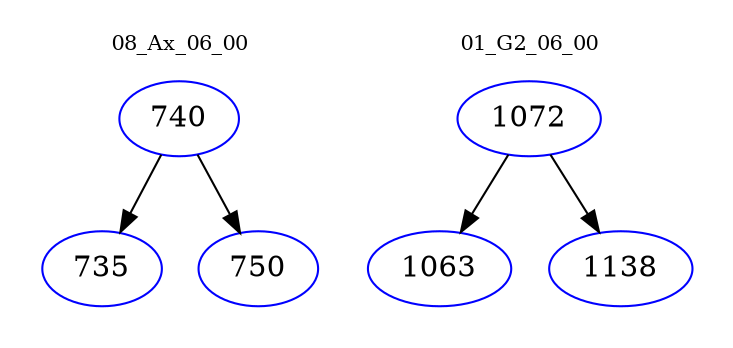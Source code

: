 digraph{
subgraph cluster_0 {
color = white
label = "08_Ax_06_00";
fontsize=10;
T0_740 [label="740", color="blue"]
T0_740 -> T0_735 [color="black"]
T0_735 [label="735", color="blue"]
T0_740 -> T0_750 [color="black"]
T0_750 [label="750", color="blue"]
}
subgraph cluster_1 {
color = white
label = "01_G2_06_00";
fontsize=10;
T1_1072 [label="1072", color="blue"]
T1_1072 -> T1_1063 [color="black"]
T1_1063 [label="1063", color="blue"]
T1_1072 -> T1_1138 [color="black"]
T1_1138 [label="1138", color="blue"]
}
}
